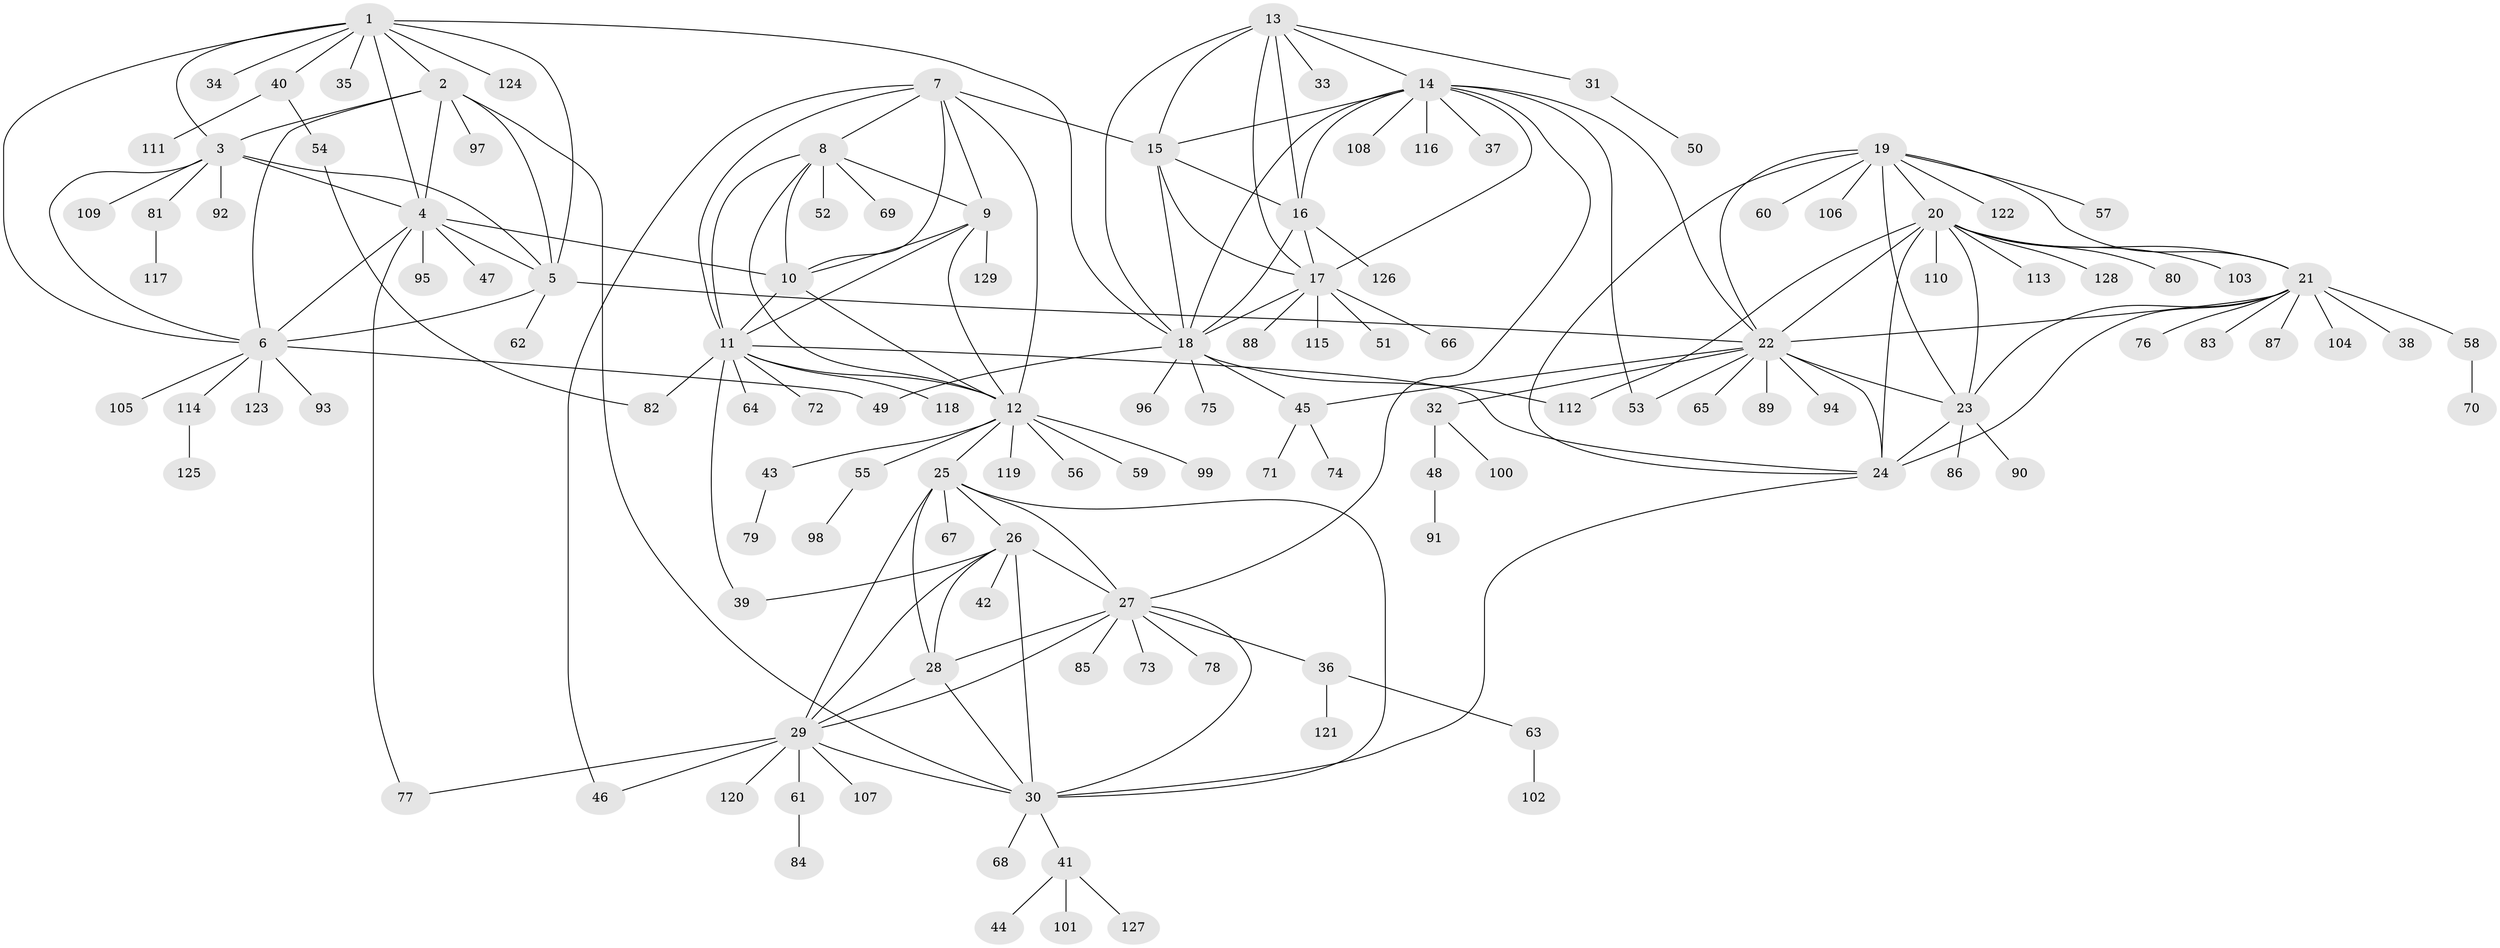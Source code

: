 // coarse degree distribution, {5: 0.0392156862745098, 6: 0.0196078431372549, 4: 0.058823529411764705, 7: 0.0196078431372549, 1: 0.7647058823529411, 10: 0.0196078431372549, 9: 0.0392156862745098, 8: 0.0196078431372549, 12: 0.0196078431372549}
// Generated by graph-tools (version 1.1) at 2025/58/03/04/25 21:58:06]
// undirected, 129 vertices, 192 edges
graph export_dot {
graph [start="1"]
  node [color=gray90,style=filled];
  1;
  2;
  3;
  4;
  5;
  6;
  7;
  8;
  9;
  10;
  11;
  12;
  13;
  14;
  15;
  16;
  17;
  18;
  19;
  20;
  21;
  22;
  23;
  24;
  25;
  26;
  27;
  28;
  29;
  30;
  31;
  32;
  33;
  34;
  35;
  36;
  37;
  38;
  39;
  40;
  41;
  42;
  43;
  44;
  45;
  46;
  47;
  48;
  49;
  50;
  51;
  52;
  53;
  54;
  55;
  56;
  57;
  58;
  59;
  60;
  61;
  62;
  63;
  64;
  65;
  66;
  67;
  68;
  69;
  70;
  71;
  72;
  73;
  74;
  75;
  76;
  77;
  78;
  79;
  80;
  81;
  82;
  83;
  84;
  85;
  86;
  87;
  88;
  89;
  90;
  91;
  92;
  93;
  94;
  95;
  96;
  97;
  98;
  99;
  100;
  101;
  102;
  103;
  104;
  105;
  106;
  107;
  108;
  109;
  110;
  111;
  112;
  113;
  114;
  115;
  116;
  117;
  118;
  119;
  120;
  121;
  122;
  123;
  124;
  125;
  126;
  127;
  128;
  129;
  1 -- 2;
  1 -- 3;
  1 -- 4;
  1 -- 5;
  1 -- 6;
  1 -- 18;
  1 -- 34;
  1 -- 35;
  1 -- 40;
  1 -- 124;
  2 -- 3;
  2 -- 4;
  2 -- 5;
  2 -- 6;
  2 -- 30;
  2 -- 97;
  3 -- 4;
  3 -- 5;
  3 -- 6;
  3 -- 81;
  3 -- 92;
  3 -- 109;
  4 -- 5;
  4 -- 6;
  4 -- 10;
  4 -- 47;
  4 -- 77;
  4 -- 95;
  5 -- 6;
  5 -- 22;
  5 -- 62;
  6 -- 49;
  6 -- 93;
  6 -- 105;
  6 -- 114;
  6 -- 123;
  7 -- 8;
  7 -- 9;
  7 -- 10;
  7 -- 11;
  7 -- 12;
  7 -- 15;
  7 -- 46;
  8 -- 9;
  8 -- 10;
  8 -- 11;
  8 -- 12;
  8 -- 52;
  8 -- 69;
  9 -- 10;
  9 -- 11;
  9 -- 12;
  9 -- 129;
  10 -- 11;
  10 -- 12;
  11 -- 12;
  11 -- 24;
  11 -- 39;
  11 -- 64;
  11 -- 72;
  11 -- 82;
  11 -- 118;
  12 -- 25;
  12 -- 43;
  12 -- 55;
  12 -- 56;
  12 -- 59;
  12 -- 99;
  12 -- 119;
  13 -- 14;
  13 -- 15;
  13 -- 16;
  13 -- 17;
  13 -- 18;
  13 -- 31;
  13 -- 33;
  14 -- 15;
  14 -- 16;
  14 -- 17;
  14 -- 18;
  14 -- 22;
  14 -- 27;
  14 -- 37;
  14 -- 53;
  14 -- 108;
  14 -- 116;
  15 -- 16;
  15 -- 17;
  15 -- 18;
  16 -- 17;
  16 -- 18;
  16 -- 126;
  17 -- 18;
  17 -- 51;
  17 -- 66;
  17 -- 88;
  17 -- 115;
  18 -- 45;
  18 -- 49;
  18 -- 75;
  18 -- 96;
  18 -- 112;
  19 -- 20;
  19 -- 21;
  19 -- 22;
  19 -- 23;
  19 -- 24;
  19 -- 57;
  19 -- 60;
  19 -- 106;
  19 -- 122;
  20 -- 21;
  20 -- 22;
  20 -- 23;
  20 -- 24;
  20 -- 80;
  20 -- 103;
  20 -- 110;
  20 -- 112;
  20 -- 113;
  20 -- 128;
  21 -- 22;
  21 -- 23;
  21 -- 24;
  21 -- 38;
  21 -- 58;
  21 -- 76;
  21 -- 83;
  21 -- 87;
  21 -- 104;
  22 -- 23;
  22 -- 24;
  22 -- 32;
  22 -- 45;
  22 -- 53;
  22 -- 65;
  22 -- 89;
  22 -- 94;
  23 -- 24;
  23 -- 86;
  23 -- 90;
  24 -- 30;
  25 -- 26;
  25 -- 27;
  25 -- 28;
  25 -- 29;
  25 -- 30;
  25 -- 67;
  26 -- 27;
  26 -- 28;
  26 -- 29;
  26 -- 30;
  26 -- 39;
  26 -- 42;
  27 -- 28;
  27 -- 29;
  27 -- 30;
  27 -- 36;
  27 -- 73;
  27 -- 78;
  27 -- 85;
  28 -- 29;
  28 -- 30;
  29 -- 30;
  29 -- 46;
  29 -- 61;
  29 -- 77;
  29 -- 107;
  29 -- 120;
  30 -- 41;
  30 -- 68;
  31 -- 50;
  32 -- 48;
  32 -- 100;
  36 -- 63;
  36 -- 121;
  40 -- 54;
  40 -- 111;
  41 -- 44;
  41 -- 101;
  41 -- 127;
  43 -- 79;
  45 -- 71;
  45 -- 74;
  48 -- 91;
  54 -- 82;
  55 -- 98;
  58 -- 70;
  61 -- 84;
  63 -- 102;
  81 -- 117;
  114 -- 125;
}
